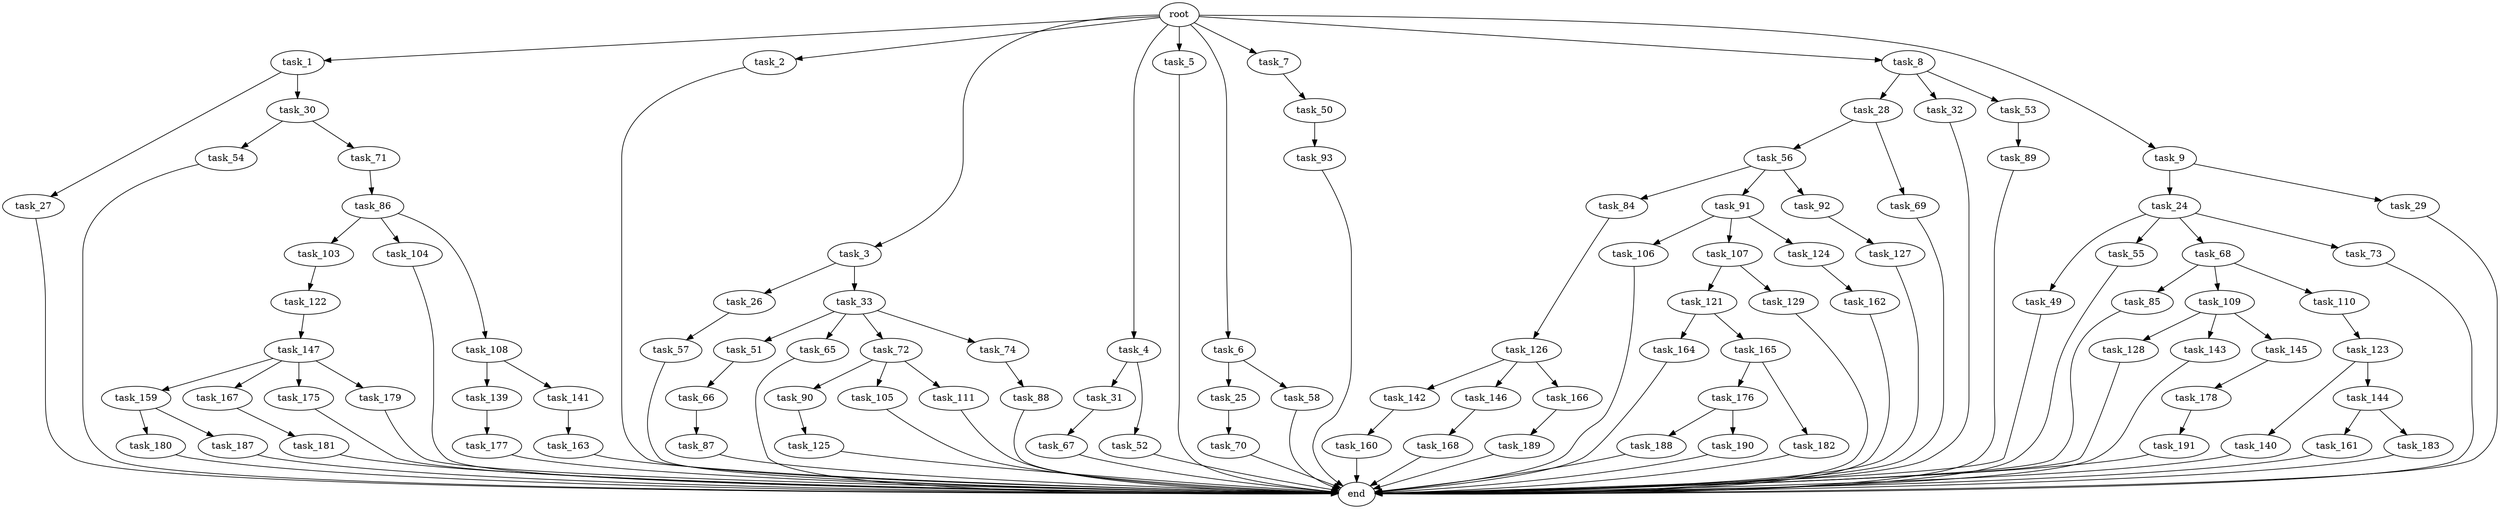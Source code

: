 digraph G {
  root [size="0.000000"];
  task_1 [size="1024.000000"];
  task_2 [size="1024.000000"];
  task_3 [size="1024.000000"];
  task_4 [size="1024.000000"];
  task_5 [size="1024.000000"];
  task_6 [size="1024.000000"];
  task_7 [size="1024.000000"];
  task_8 [size="1024.000000"];
  task_9 [size="1024.000000"];
  task_24 [size="420906795008.000000"];
  task_25 [size="549755813888.000000"];
  task_26 [size="695784701952.000000"];
  task_27 [size="309237645312.000000"];
  task_28 [size="137438953472.000000"];
  task_29 [size="420906795008.000000"];
  task_30 [size="309237645312.000000"];
  task_31 [size="858993459200.000000"];
  task_32 [size="137438953472.000000"];
  task_33 [size="695784701952.000000"];
  task_49 [size="214748364800.000000"];
  task_50 [size="695784701952.000000"];
  task_51 [size="695784701952.000000"];
  task_52 [size="858993459200.000000"];
  task_53 [size="137438953472.000000"];
  task_54 [size="858993459200.000000"];
  task_55 [size="214748364800.000000"];
  task_56 [size="309237645312.000000"];
  task_57 [size="858993459200.000000"];
  task_58 [size="549755813888.000000"];
  task_65 [size="695784701952.000000"];
  task_66 [size="137438953472.000000"];
  task_67 [size="420906795008.000000"];
  task_68 [size="214748364800.000000"];
  task_69 [size="309237645312.000000"];
  task_70 [size="77309411328.000000"];
  task_71 [size="858993459200.000000"];
  task_72 [size="695784701952.000000"];
  task_73 [size="214748364800.000000"];
  task_74 [size="695784701952.000000"];
  task_84 [size="214748364800.000000"];
  task_85 [size="549755813888.000000"];
  task_86 [size="420906795008.000000"];
  task_87 [size="549755813888.000000"];
  task_88 [size="420906795008.000000"];
  task_89 [size="137438953472.000000"];
  task_90 [size="214748364800.000000"];
  task_91 [size="214748364800.000000"];
  task_92 [size="214748364800.000000"];
  task_93 [size="695784701952.000000"];
  task_103 [size="77309411328.000000"];
  task_104 [size="77309411328.000000"];
  task_105 [size="214748364800.000000"];
  task_106 [size="214748364800.000000"];
  task_107 [size="214748364800.000000"];
  task_108 [size="77309411328.000000"];
  task_109 [size="549755813888.000000"];
  task_110 [size="549755813888.000000"];
  task_111 [size="214748364800.000000"];
  task_121 [size="34359738368.000000"];
  task_122 [size="695784701952.000000"];
  task_123 [size="549755813888.000000"];
  task_124 [size="214748364800.000000"];
  task_125 [size="77309411328.000000"];
  task_126 [size="420906795008.000000"];
  task_127 [size="420906795008.000000"];
  task_128 [size="77309411328.000000"];
  task_129 [size="34359738368.000000"];
  task_139 [size="137438953472.000000"];
  task_140 [size="695784701952.000000"];
  task_141 [size="137438953472.000000"];
  task_142 [size="309237645312.000000"];
  task_143 [size="77309411328.000000"];
  task_144 [size="695784701952.000000"];
  task_145 [size="77309411328.000000"];
  task_146 [size="309237645312.000000"];
  task_147 [size="137438953472.000000"];
  task_159 [size="34359738368.000000"];
  task_160 [size="137438953472.000000"];
  task_161 [size="858993459200.000000"];
  task_162 [size="420906795008.000000"];
  task_163 [size="137438953472.000000"];
  task_164 [size="695784701952.000000"];
  task_165 [size="695784701952.000000"];
  task_166 [size="309237645312.000000"];
  task_167 [size="34359738368.000000"];
  task_168 [size="420906795008.000000"];
  task_175 [size="34359738368.000000"];
  task_176 [size="695784701952.000000"];
  task_177 [size="695784701952.000000"];
  task_178 [size="420906795008.000000"];
  task_179 [size="34359738368.000000"];
  task_180 [size="695784701952.000000"];
  task_181 [size="34359738368.000000"];
  task_182 [size="695784701952.000000"];
  task_183 [size="858993459200.000000"];
  task_187 [size="695784701952.000000"];
  task_188 [size="420906795008.000000"];
  task_189 [size="214748364800.000000"];
  task_190 [size="420906795008.000000"];
  task_191 [size="695784701952.000000"];
  end [size="0.000000"];

  root -> task_1 [size="1.000000"];
  root -> task_2 [size="1.000000"];
  root -> task_3 [size="1.000000"];
  root -> task_4 [size="1.000000"];
  root -> task_5 [size="1.000000"];
  root -> task_6 [size="1.000000"];
  root -> task_7 [size="1.000000"];
  root -> task_8 [size="1.000000"];
  root -> task_9 [size="1.000000"];
  task_1 -> task_27 [size="301989888.000000"];
  task_1 -> task_30 [size="301989888.000000"];
  task_2 -> end [size="1.000000"];
  task_3 -> task_26 [size="679477248.000000"];
  task_3 -> task_33 [size="679477248.000000"];
  task_4 -> task_31 [size="838860800.000000"];
  task_4 -> task_52 [size="838860800.000000"];
  task_5 -> end [size="1.000000"];
  task_6 -> task_25 [size="536870912.000000"];
  task_6 -> task_58 [size="536870912.000000"];
  task_7 -> task_50 [size="679477248.000000"];
  task_8 -> task_28 [size="134217728.000000"];
  task_8 -> task_32 [size="134217728.000000"];
  task_8 -> task_53 [size="134217728.000000"];
  task_9 -> task_24 [size="411041792.000000"];
  task_9 -> task_29 [size="411041792.000000"];
  task_24 -> task_49 [size="209715200.000000"];
  task_24 -> task_55 [size="209715200.000000"];
  task_24 -> task_68 [size="209715200.000000"];
  task_24 -> task_73 [size="209715200.000000"];
  task_25 -> task_70 [size="75497472.000000"];
  task_26 -> task_57 [size="838860800.000000"];
  task_27 -> end [size="1.000000"];
  task_28 -> task_56 [size="301989888.000000"];
  task_28 -> task_69 [size="301989888.000000"];
  task_29 -> end [size="1.000000"];
  task_30 -> task_54 [size="838860800.000000"];
  task_30 -> task_71 [size="838860800.000000"];
  task_31 -> task_67 [size="411041792.000000"];
  task_32 -> end [size="1.000000"];
  task_33 -> task_51 [size="679477248.000000"];
  task_33 -> task_65 [size="679477248.000000"];
  task_33 -> task_72 [size="679477248.000000"];
  task_33 -> task_74 [size="679477248.000000"];
  task_49 -> end [size="1.000000"];
  task_50 -> task_93 [size="679477248.000000"];
  task_51 -> task_66 [size="134217728.000000"];
  task_52 -> end [size="1.000000"];
  task_53 -> task_89 [size="134217728.000000"];
  task_54 -> end [size="1.000000"];
  task_55 -> end [size="1.000000"];
  task_56 -> task_84 [size="209715200.000000"];
  task_56 -> task_91 [size="209715200.000000"];
  task_56 -> task_92 [size="209715200.000000"];
  task_57 -> end [size="1.000000"];
  task_58 -> end [size="1.000000"];
  task_65 -> end [size="1.000000"];
  task_66 -> task_87 [size="536870912.000000"];
  task_67 -> end [size="1.000000"];
  task_68 -> task_85 [size="536870912.000000"];
  task_68 -> task_109 [size="536870912.000000"];
  task_68 -> task_110 [size="536870912.000000"];
  task_69 -> end [size="1.000000"];
  task_70 -> end [size="1.000000"];
  task_71 -> task_86 [size="411041792.000000"];
  task_72 -> task_90 [size="209715200.000000"];
  task_72 -> task_105 [size="209715200.000000"];
  task_72 -> task_111 [size="209715200.000000"];
  task_73 -> end [size="1.000000"];
  task_74 -> task_88 [size="411041792.000000"];
  task_84 -> task_126 [size="411041792.000000"];
  task_85 -> end [size="1.000000"];
  task_86 -> task_103 [size="75497472.000000"];
  task_86 -> task_104 [size="75497472.000000"];
  task_86 -> task_108 [size="75497472.000000"];
  task_87 -> end [size="1.000000"];
  task_88 -> end [size="1.000000"];
  task_89 -> end [size="1.000000"];
  task_90 -> task_125 [size="75497472.000000"];
  task_91 -> task_106 [size="209715200.000000"];
  task_91 -> task_107 [size="209715200.000000"];
  task_91 -> task_124 [size="209715200.000000"];
  task_92 -> task_127 [size="411041792.000000"];
  task_93 -> end [size="1.000000"];
  task_103 -> task_122 [size="679477248.000000"];
  task_104 -> end [size="1.000000"];
  task_105 -> end [size="1.000000"];
  task_106 -> end [size="1.000000"];
  task_107 -> task_121 [size="33554432.000000"];
  task_107 -> task_129 [size="33554432.000000"];
  task_108 -> task_139 [size="134217728.000000"];
  task_108 -> task_141 [size="134217728.000000"];
  task_109 -> task_128 [size="75497472.000000"];
  task_109 -> task_143 [size="75497472.000000"];
  task_109 -> task_145 [size="75497472.000000"];
  task_110 -> task_123 [size="536870912.000000"];
  task_111 -> end [size="1.000000"];
  task_121 -> task_164 [size="679477248.000000"];
  task_121 -> task_165 [size="679477248.000000"];
  task_122 -> task_147 [size="134217728.000000"];
  task_123 -> task_140 [size="679477248.000000"];
  task_123 -> task_144 [size="679477248.000000"];
  task_124 -> task_162 [size="411041792.000000"];
  task_125 -> end [size="1.000000"];
  task_126 -> task_142 [size="301989888.000000"];
  task_126 -> task_146 [size="301989888.000000"];
  task_126 -> task_166 [size="301989888.000000"];
  task_127 -> end [size="1.000000"];
  task_128 -> end [size="1.000000"];
  task_129 -> end [size="1.000000"];
  task_139 -> task_177 [size="679477248.000000"];
  task_140 -> end [size="1.000000"];
  task_141 -> task_163 [size="134217728.000000"];
  task_142 -> task_160 [size="134217728.000000"];
  task_143 -> end [size="1.000000"];
  task_144 -> task_161 [size="838860800.000000"];
  task_144 -> task_183 [size="838860800.000000"];
  task_145 -> task_178 [size="411041792.000000"];
  task_146 -> task_168 [size="411041792.000000"];
  task_147 -> task_159 [size="33554432.000000"];
  task_147 -> task_167 [size="33554432.000000"];
  task_147 -> task_175 [size="33554432.000000"];
  task_147 -> task_179 [size="33554432.000000"];
  task_159 -> task_180 [size="679477248.000000"];
  task_159 -> task_187 [size="679477248.000000"];
  task_160 -> end [size="1.000000"];
  task_161 -> end [size="1.000000"];
  task_162 -> end [size="1.000000"];
  task_163 -> end [size="1.000000"];
  task_164 -> end [size="1.000000"];
  task_165 -> task_176 [size="679477248.000000"];
  task_165 -> task_182 [size="679477248.000000"];
  task_166 -> task_189 [size="209715200.000000"];
  task_167 -> task_181 [size="33554432.000000"];
  task_168 -> end [size="1.000000"];
  task_175 -> end [size="1.000000"];
  task_176 -> task_188 [size="411041792.000000"];
  task_176 -> task_190 [size="411041792.000000"];
  task_177 -> end [size="1.000000"];
  task_178 -> task_191 [size="679477248.000000"];
  task_179 -> end [size="1.000000"];
  task_180 -> end [size="1.000000"];
  task_181 -> end [size="1.000000"];
  task_182 -> end [size="1.000000"];
  task_183 -> end [size="1.000000"];
  task_187 -> end [size="1.000000"];
  task_188 -> end [size="1.000000"];
  task_189 -> end [size="1.000000"];
  task_190 -> end [size="1.000000"];
  task_191 -> end [size="1.000000"];
}
